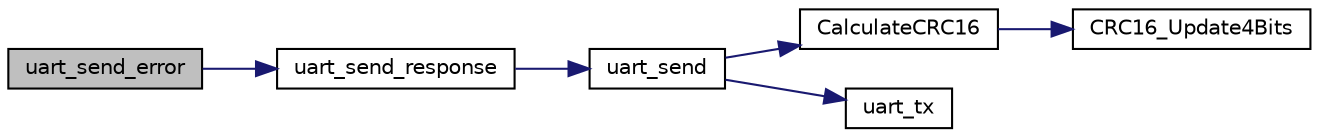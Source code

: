 digraph "uart_send_error"
{
 // LATEX_PDF_SIZE
  edge [fontname="Helvetica",fontsize="10",labelfontname="Helvetica",labelfontsize="10"];
  node [fontname="Helvetica",fontsize="10",shape=record];
  rankdir="LR";
  Node1 [label="uart_send_error",height=0.2,width=0.4,color="black", fillcolor="grey75", style="filled", fontcolor="black",tooltip=" "];
  Node1 -> Node2 [color="midnightblue",fontsize="10",style="solid"];
  Node2 [label="uart_send_response",height=0.2,width=0.4,color="black", fillcolor="white", style="filled",URL="$usci_8c.html#a27dbf879f0ac9f3a2a4c52b064823a8e",tooltip=" "];
  Node2 -> Node3 [color="midnightblue",fontsize="10",style="solid"];
  Node3 [label="uart_send",height=0.2,width=0.4,color="black", fillcolor="white", style="filled",URL="$usci_8c.html#adc2a1a197144cfbe10c0f585f1e8008c",tooltip=" "];
  Node3 -> Node4 [color="midnightblue",fontsize="10",style="solid"];
  Node4 [label="CalculateCRC16",height=0.2,width=0.4,color="black", fillcolor="white", style="filled",URL="$crc16_8c.html#a2783e18fd5b314e656d988aed16c1116",tooltip=" "];
  Node4 -> Node5 [color="midnightblue",fontsize="10",style="solid"];
  Node5 [label="CRC16_Update4Bits",height=0.2,width=0.4,color="black", fillcolor="white", style="filled",URL="$crc16_8c.html#aa3f82d8f012e4928bc40a18a6e66e161",tooltip=" "];
  Node3 -> Node6 [color="midnightblue",fontsize="10",style="solid"];
  Node6 [label="uart_tx",height=0.2,width=0.4,color="black", fillcolor="white", style="filled",URL="$usci_8c.html#a8165a8d6cc982155fdbb73cca5485206",tooltip="this must be plased to HardWareLevel Group"];
}

